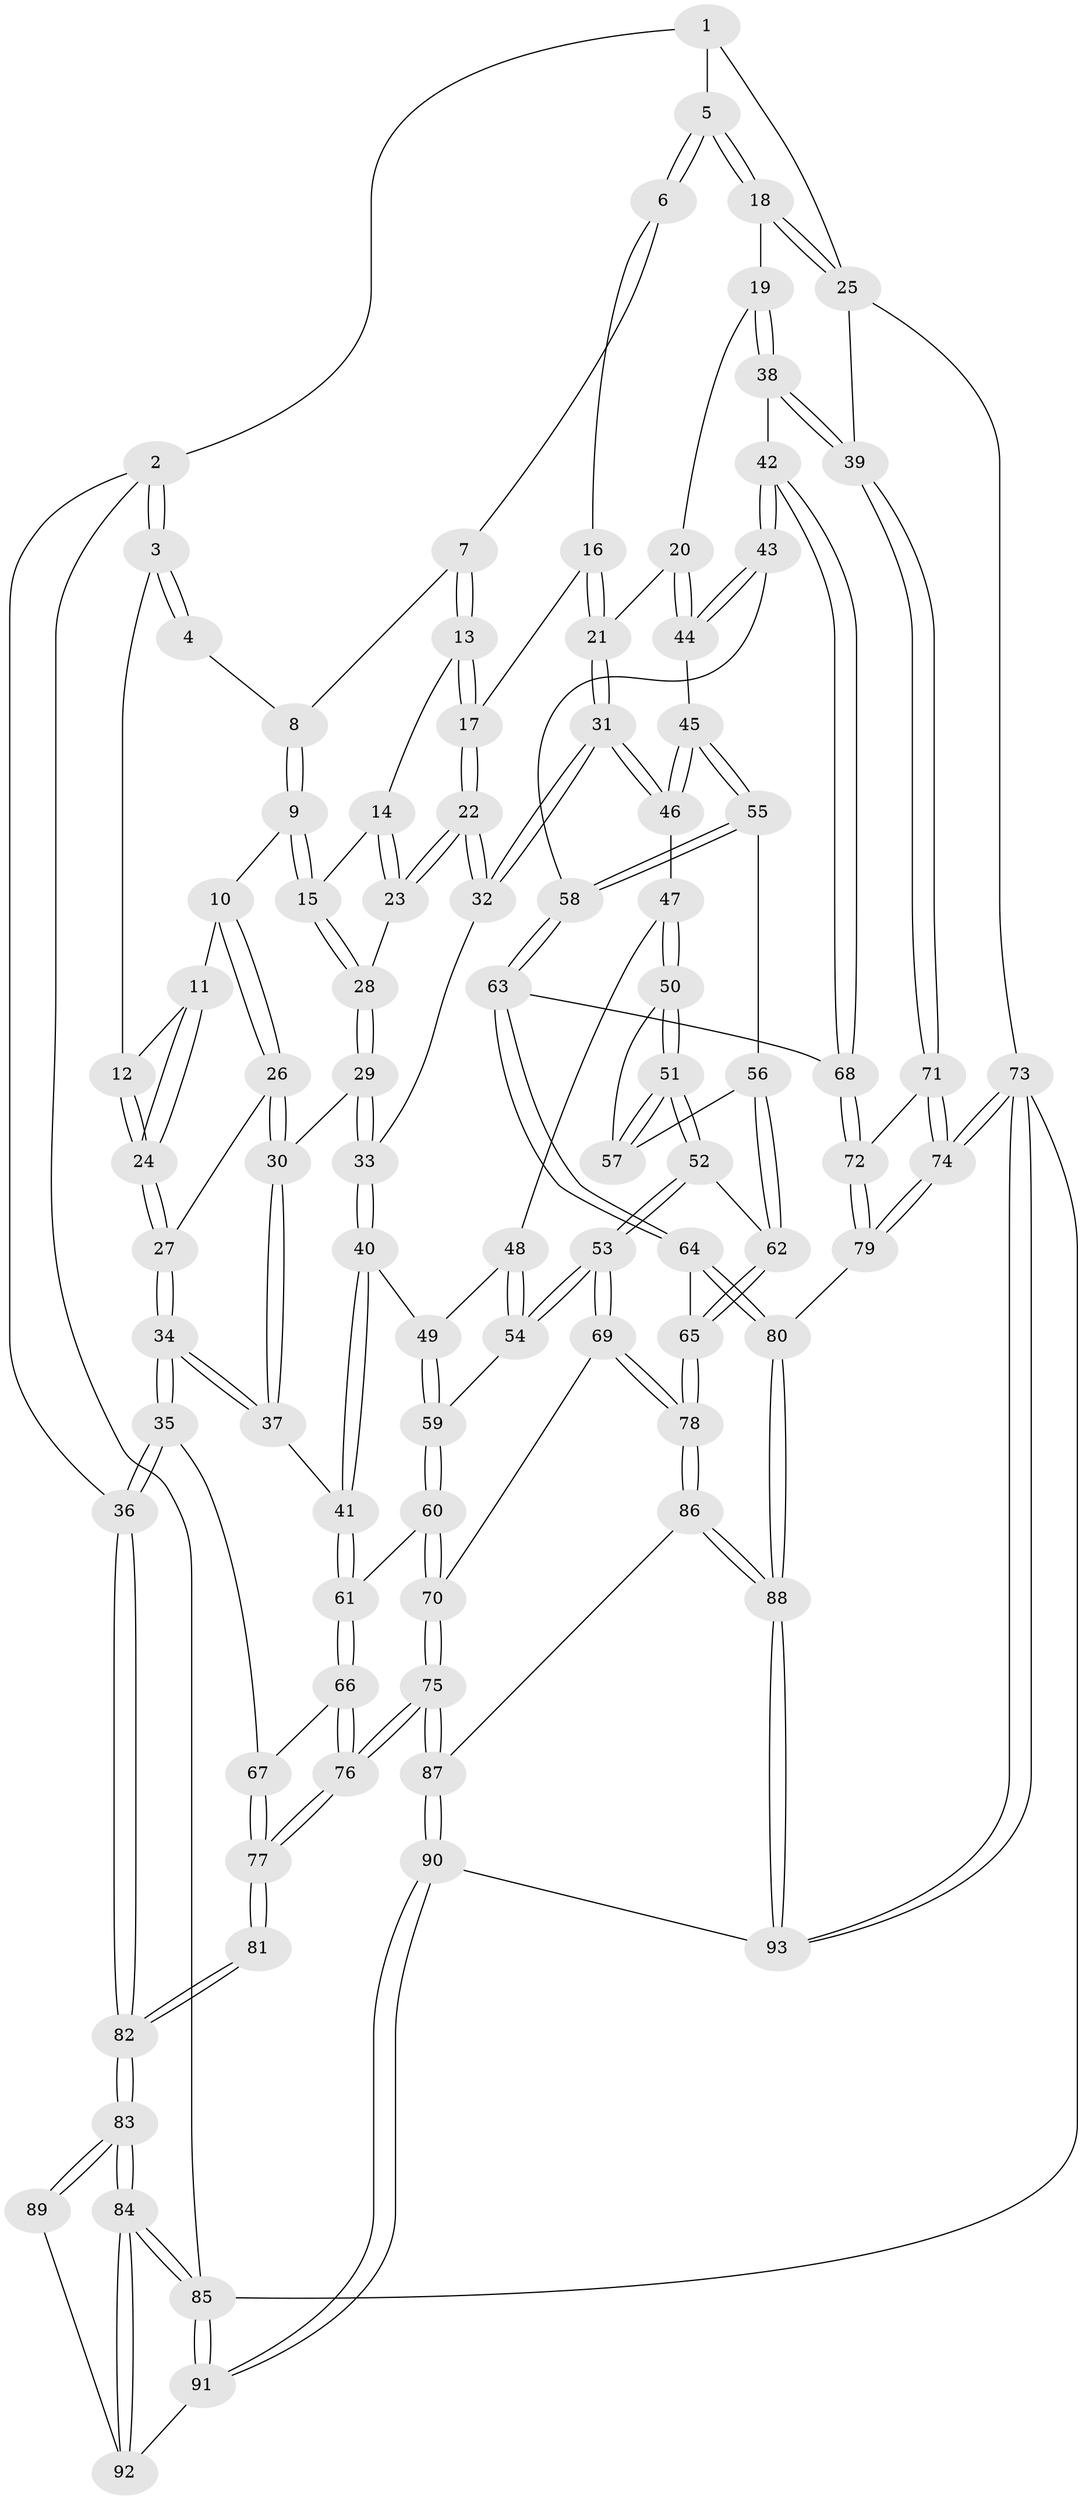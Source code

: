 // coarse degree distribution, {3: 0.09090909090909091, 7: 0.01818181818181818, 5: 0.43636363636363634, 4: 0.2727272727272727, 2: 0.01818181818181818, 6: 0.16363636363636364}
// Generated by graph-tools (version 1.1) at 2025/42/03/06/25 10:42:30]
// undirected, 93 vertices, 229 edges
graph export_dot {
graph [start="1"]
  node [color=gray90,style=filled];
  1 [pos="+0.6883049925523855+0"];
  2 [pos="+0+0"];
  3 [pos="+0+0"];
  4 [pos="+0.13206212772845857+0"];
  5 [pos="+0.6736746017595024+0.03195151856991187"];
  6 [pos="+0.49418085966162384+0.09224293855576314"];
  7 [pos="+0.3567578168119451+0.052156514005280735"];
  8 [pos="+0.19142916264480497+0"];
  9 [pos="+0.21596052774646798+0.17217952237506748"];
  10 [pos="+0.21455499506777434+0.17327303800604751"];
  11 [pos="+0.19792447603621038+0.18072619815215366"];
  12 [pos="+0.07555513832581211+0.1651720225525122"];
  13 [pos="+0.3514945700907599+0.181574929910675"];
  14 [pos="+0.25358328791230167+0.1846631899261047"];
  15 [pos="+0.23008996582724398+0.18110093701667224"];
  16 [pos="+0.4205834413764306+0.19327828769417488"];
  17 [pos="+0.3986894008807602+0.21111056307359993"];
  18 [pos="+0.6816789561086456+0.05245875258401226"];
  19 [pos="+0.7141017076226875+0.19298996099899723"];
  20 [pos="+0.6516895859511711+0.27896110678235997"];
  21 [pos="+0.6467343540699397+0.2829528545075047"];
  22 [pos="+0.4010370219639534+0.29816802980202944"];
  23 [pos="+0.3249530498108632+0.2699223987814744"];
  24 [pos="+0.06675949835917233+0.287721996435979"];
  25 [pos="+1+0.09699198830123178"];
  26 [pos="+0.19042947195828738+0.28167797218525614"];
  27 [pos="+0.06422507117027214+0.2914285808415036"];
  28 [pos="+0.25976625599277475+0.2826839468315782"];
  29 [pos="+0.2560437634213429+0.3347888795840515"];
  30 [pos="+0.20675706261023116+0.352580349506338"];
  31 [pos="+0.5476204881565371+0.3815676055273425"];
  32 [pos="+0.41107464884254075+0.33106061686494564"];
  33 [pos="+0.34708942324939696+0.37089510976288137"];
  34 [pos="+0+0.4695677724017591"];
  35 [pos="+0+0.48678279444496897"];
  36 [pos="+0+0.48736394306801006"];
  37 [pos="+0.07650917528666479+0.4663550768574962"];
  38 [pos="+1+0.36850752432302436"];
  39 [pos="+1+0.3678562236822032"];
  40 [pos="+0.3036358907786589+0.4994071417283917"];
  41 [pos="+0.23201511135184302+0.5223508827412866"];
  42 [pos="+0.8695438445604229+0.5209375779247154"];
  43 [pos="+0.8220563166686458+0.511791269410743"];
  44 [pos="+0.759297088132156+0.47613924366537935"];
  45 [pos="+0.6184936131801915+0.5046986325281697"];
  46 [pos="+0.5472775736019135+0.4039998210492437"];
  47 [pos="+0.4804948637002189+0.4909775698939172"];
  48 [pos="+0.46220680499268674+0.49620977104170866"];
  49 [pos="+0.3253527512883502+0.5095871946136196"];
  50 [pos="+0.48379643142492396+0.5175446009506914"];
  51 [pos="+0.4505398510984626+0.6752026222193186"];
  52 [pos="+0.449335593310178+0.6776666664509368"];
  53 [pos="+0.436725570935161+0.6894517407189805"];
  54 [pos="+0.39417647198255584+0.6135932022716094"];
  55 [pos="+0.6306509295418327+0.5657953878624327"];
  56 [pos="+0.5962443088856771+0.5911530012115863"];
  57 [pos="+0.5392170791060834+0.589961618048401"];
  58 [pos="+0.6599452163403846+0.5876684128310641"];
  59 [pos="+0.37439234386722564+0.5924729947633899"];
  60 [pos="+0.28158865824749596+0.6439864986992124"];
  61 [pos="+0.25066563685718296+0.6263859707127991"];
  62 [pos="+0.569529999489636+0.6572035492694521"];
  63 [pos="+0.7177712201053351+0.7088398720590765"];
  64 [pos="+0.6935134977443309+0.7477685984923725"];
  65 [pos="+0.6542338051608535+0.7611063768336406"];
  66 [pos="+0.1959724536691705+0.7074084049485797"];
  67 [pos="+0.037845722614956515+0.6342982195282345"];
  68 [pos="+0.8299534986586563+0.6628360166220995"];
  69 [pos="+0.4300378860038971+0.7097596300442998"];
  70 [pos="+0.38955531308983776+0.7374047156754254"];
  71 [pos="+1+0.7000388846910957"];
  72 [pos="+0.9340306064781473+0.7673089637421979"];
  73 [pos="+1+1"];
  74 [pos="+1+1"];
  75 [pos="+0.29901387375624666+0.8805354796539672"];
  76 [pos="+0.22915808351408115+0.835648142419707"];
  77 [pos="+0.13887515853779187+0.8346964600566299"];
  78 [pos="+0.5892409888806661+0.8107131058709514"];
  79 [pos="+0.8808524254484509+0.8774215241561049"];
  80 [pos="+0.8077148380659087+0.8996231017301286"];
  81 [pos="+0.13883924674050324+0.8347085000907443"];
  82 [pos="+0+0.7503362499237219"];
  83 [pos="+0+1"];
  84 [pos="+0+1"];
  85 [pos="+0+1"];
  86 [pos="+0.5812250775388964+0.8485820847678884"];
  87 [pos="+0.31099875587384107+0.9210808724712571"];
  88 [pos="+0.6541679501288729+1"];
  89 [pos="+0.11954654967687289+0.8586374894770633"];
  90 [pos="+0.3185156194641499+1"];
  91 [pos="+0.030838424179749205+1"];
  92 [pos="+0.1106173173775906+0.8765886369004905"];
  93 [pos="+0.6357184154335207+1"];
  1 -- 2;
  1 -- 5;
  1 -- 25;
  2 -- 3;
  2 -- 3;
  2 -- 36;
  2 -- 85;
  3 -- 4;
  3 -- 4;
  3 -- 12;
  4 -- 8;
  5 -- 6;
  5 -- 6;
  5 -- 18;
  5 -- 18;
  6 -- 7;
  6 -- 16;
  7 -- 8;
  7 -- 13;
  7 -- 13;
  8 -- 9;
  8 -- 9;
  9 -- 10;
  9 -- 15;
  9 -- 15;
  10 -- 11;
  10 -- 26;
  10 -- 26;
  11 -- 12;
  11 -- 24;
  11 -- 24;
  12 -- 24;
  12 -- 24;
  13 -- 14;
  13 -- 17;
  13 -- 17;
  14 -- 15;
  14 -- 23;
  14 -- 23;
  15 -- 28;
  15 -- 28;
  16 -- 17;
  16 -- 21;
  16 -- 21;
  17 -- 22;
  17 -- 22;
  18 -- 19;
  18 -- 25;
  18 -- 25;
  19 -- 20;
  19 -- 38;
  19 -- 38;
  20 -- 21;
  20 -- 44;
  20 -- 44;
  21 -- 31;
  21 -- 31;
  22 -- 23;
  22 -- 23;
  22 -- 32;
  22 -- 32;
  23 -- 28;
  24 -- 27;
  24 -- 27;
  25 -- 39;
  25 -- 73;
  26 -- 27;
  26 -- 30;
  26 -- 30;
  27 -- 34;
  27 -- 34;
  28 -- 29;
  28 -- 29;
  29 -- 30;
  29 -- 33;
  29 -- 33;
  30 -- 37;
  30 -- 37;
  31 -- 32;
  31 -- 32;
  31 -- 46;
  31 -- 46;
  32 -- 33;
  33 -- 40;
  33 -- 40;
  34 -- 35;
  34 -- 35;
  34 -- 37;
  34 -- 37;
  35 -- 36;
  35 -- 36;
  35 -- 67;
  36 -- 82;
  36 -- 82;
  37 -- 41;
  38 -- 39;
  38 -- 39;
  38 -- 42;
  39 -- 71;
  39 -- 71;
  40 -- 41;
  40 -- 41;
  40 -- 49;
  41 -- 61;
  41 -- 61;
  42 -- 43;
  42 -- 43;
  42 -- 68;
  42 -- 68;
  43 -- 44;
  43 -- 44;
  43 -- 58;
  44 -- 45;
  45 -- 46;
  45 -- 46;
  45 -- 55;
  45 -- 55;
  46 -- 47;
  47 -- 48;
  47 -- 50;
  47 -- 50;
  48 -- 49;
  48 -- 54;
  48 -- 54;
  49 -- 59;
  49 -- 59;
  50 -- 51;
  50 -- 51;
  50 -- 57;
  51 -- 52;
  51 -- 52;
  51 -- 57;
  51 -- 57;
  52 -- 53;
  52 -- 53;
  52 -- 62;
  53 -- 54;
  53 -- 54;
  53 -- 69;
  53 -- 69;
  54 -- 59;
  55 -- 56;
  55 -- 58;
  55 -- 58;
  56 -- 57;
  56 -- 62;
  56 -- 62;
  58 -- 63;
  58 -- 63;
  59 -- 60;
  59 -- 60;
  60 -- 61;
  60 -- 70;
  60 -- 70;
  61 -- 66;
  61 -- 66;
  62 -- 65;
  62 -- 65;
  63 -- 64;
  63 -- 64;
  63 -- 68;
  64 -- 65;
  64 -- 80;
  64 -- 80;
  65 -- 78;
  65 -- 78;
  66 -- 67;
  66 -- 76;
  66 -- 76;
  67 -- 77;
  67 -- 77;
  68 -- 72;
  68 -- 72;
  69 -- 70;
  69 -- 78;
  69 -- 78;
  70 -- 75;
  70 -- 75;
  71 -- 72;
  71 -- 74;
  71 -- 74;
  72 -- 79;
  72 -- 79;
  73 -- 74;
  73 -- 74;
  73 -- 93;
  73 -- 93;
  73 -- 85;
  74 -- 79;
  74 -- 79;
  75 -- 76;
  75 -- 76;
  75 -- 87;
  75 -- 87;
  76 -- 77;
  76 -- 77;
  77 -- 81;
  77 -- 81;
  78 -- 86;
  78 -- 86;
  79 -- 80;
  80 -- 88;
  80 -- 88;
  81 -- 82;
  81 -- 82;
  82 -- 83;
  82 -- 83;
  83 -- 84;
  83 -- 84;
  83 -- 89;
  83 -- 89;
  84 -- 85;
  84 -- 85;
  84 -- 92;
  84 -- 92;
  85 -- 91;
  85 -- 91;
  86 -- 87;
  86 -- 88;
  86 -- 88;
  87 -- 90;
  87 -- 90;
  88 -- 93;
  88 -- 93;
  89 -- 92;
  90 -- 91;
  90 -- 91;
  90 -- 93;
  91 -- 92;
}
